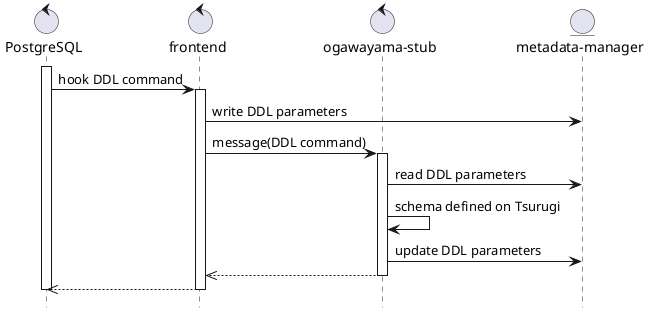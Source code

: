 ' =========================================================
' 概要シーケンス
' =========================================================
@startuml テーブル定義シーケンス概要
hide footbox

control PostgreSQL as pg
control frontend as frontend
control "ogawayama-stub" as stub
entity "metadata-manager" as metadata

activate pg
  pg -> frontend : hook DDL command
  activate frontend
    frontend -> metadata : write DDL parameters
    frontend -> stub : message(DDL command)
    activate stub
      stub -> metadata : read DDL parameters
      stub -> stub : schema defined on Tsurugi
      stub -> metadata : update DDL parameters
      frontend <<-- stub
      deactivate stub
    pg <<-- frontend
  deactivate frontend
deactivate pg
@enduml
